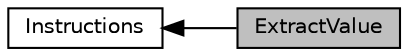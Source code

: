 digraph "ExtractValue"
{
 // LATEX_PDF_SIZE
  bgcolor="transparent";
  edge [fontname="Helvetica",fontsize="10",labelfontname="Helvetica",labelfontsize="10"];
  node [fontname="Helvetica",fontsize="10",shape="box"];
  rankdir=LR;
  Node2 [label="Instructions",height=0.2,width=0.4,color="black",URL="$group__LLVMCCoreValueInstruction.html",tooltip="Functions in this group relate to the inspection and manipulation of individual instructions."];
  Node1 [label="ExtractValue",height=0.2,width=0.4,color="black", fillcolor="grey75", style="filled", fontcolor="black",tooltip=" "];
  Node2->Node1 [shape=plaintext, dir="back", style="solid"];
}
